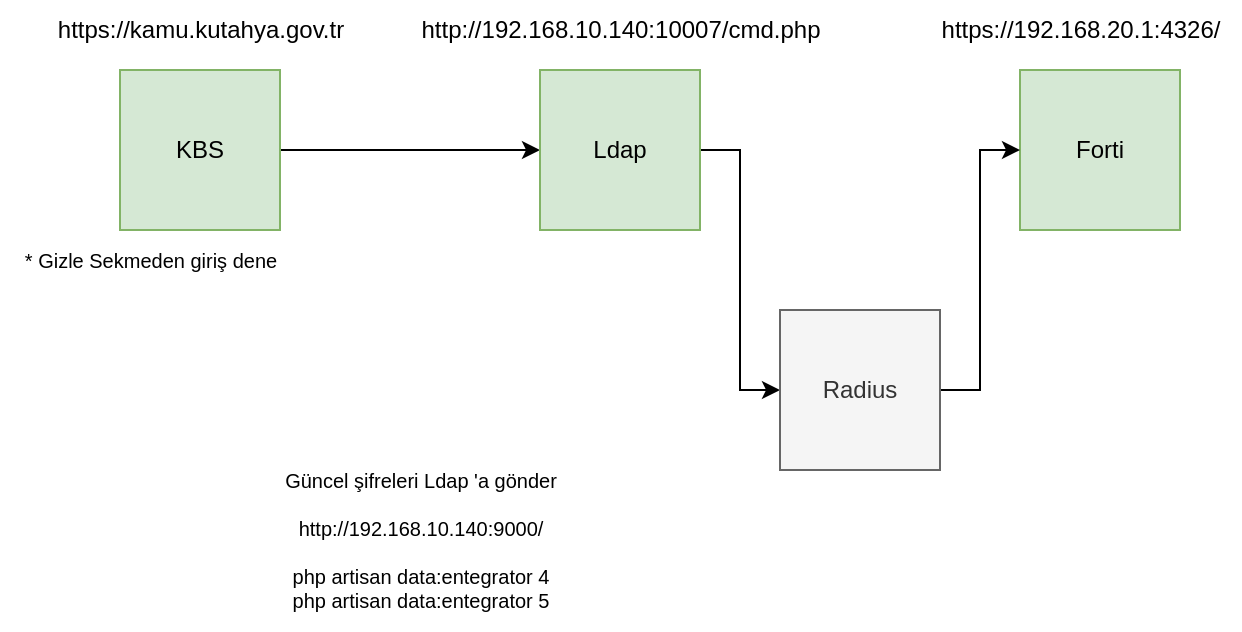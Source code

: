 <mxfile version="20.8.1" type="github">
  <diagram id="n8Z6SS6ofK7uxzqAPtRN" name="Page-1">
    <mxGraphModel dx="848" dy="605" grid="1" gridSize="10" guides="1" tooltips="1" connect="1" arrows="1" fold="1" page="1" pageScale="1" pageWidth="850" pageHeight="1100" math="0" shadow="0">
      <root>
        <mxCell id="0" />
        <mxCell id="1" parent="0" />
        <mxCell id="UQOwW32ChrhTyCgGbpYT-5" style="edgeStyle=orthogonalEdgeStyle;rounded=0;orthogonalLoop=1;jettySize=auto;html=1;exitX=1;exitY=0.5;exitDx=0;exitDy=0;entryX=0;entryY=0.5;entryDx=0;entryDy=0;" edge="1" parent="1" source="UQOwW32ChrhTyCgGbpYT-1" target="UQOwW32ChrhTyCgGbpYT-2">
          <mxGeometry relative="1" as="geometry" />
        </mxCell>
        <mxCell id="UQOwW32ChrhTyCgGbpYT-1" value="KBS" style="whiteSpace=wrap;html=1;aspect=fixed;fillColor=#d5e8d4;strokeColor=#82b366;" vertex="1" parent="1">
          <mxGeometry x="100" y="160" width="80" height="80" as="geometry" />
        </mxCell>
        <mxCell id="UQOwW32ChrhTyCgGbpYT-10" style="edgeStyle=orthogonalEdgeStyle;rounded=0;orthogonalLoop=1;jettySize=auto;html=1;exitX=1;exitY=0.5;exitDx=0;exitDy=0;entryX=0;entryY=0.5;entryDx=0;entryDy=0;" edge="1" parent="1" source="UQOwW32ChrhTyCgGbpYT-2" target="UQOwW32ChrhTyCgGbpYT-4">
          <mxGeometry relative="1" as="geometry" />
        </mxCell>
        <mxCell id="UQOwW32ChrhTyCgGbpYT-2" value="Ldap" style="whiteSpace=wrap;html=1;aspect=fixed;fillColor=#d5e8d4;strokeColor=#82b366;" vertex="1" parent="1">
          <mxGeometry x="310" y="160" width="80" height="80" as="geometry" />
        </mxCell>
        <mxCell id="UQOwW32ChrhTyCgGbpYT-3" value="Forti" style="whiteSpace=wrap;html=1;aspect=fixed;fillColor=#d5e8d4;strokeColor=#82b366;" vertex="1" parent="1">
          <mxGeometry x="550" y="160" width="80" height="80" as="geometry" />
        </mxCell>
        <mxCell id="UQOwW32ChrhTyCgGbpYT-11" style="edgeStyle=orthogonalEdgeStyle;rounded=0;orthogonalLoop=1;jettySize=auto;html=1;exitX=1;exitY=0.5;exitDx=0;exitDy=0;entryX=0;entryY=0.5;entryDx=0;entryDy=0;" edge="1" parent="1" source="UQOwW32ChrhTyCgGbpYT-4" target="UQOwW32ChrhTyCgGbpYT-3">
          <mxGeometry relative="1" as="geometry" />
        </mxCell>
        <mxCell id="UQOwW32ChrhTyCgGbpYT-4" value="Radius" style="whiteSpace=wrap;html=1;aspect=fixed;fillColor=#f5f5f5;strokeColor=#666666;fontColor=#333333;" vertex="1" parent="1">
          <mxGeometry x="430" y="280" width="80" height="80" as="geometry" />
        </mxCell>
        <mxCell id="UQOwW32ChrhTyCgGbpYT-7" value="https://kamu.kutahya.gov.tr" style="text;html=1;align=center;verticalAlign=middle;resizable=0;points=[];autosize=1;strokeColor=none;fillColor=none;" vertex="1" parent="1">
          <mxGeometry x="55" y="125" width="170" height="30" as="geometry" />
        </mxCell>
        <mxCell id="UQOwW32ChrhTyCgGbpYT-8" value="http://192.168.10.140:10007/cmd.php" style="text;html=1;align=center;verticalAlign=middle;resizable=0;points=[];autosize=1;strokeColor=none;fillColor=none;" vertex="1" parent="1">
          <mxGeometry x="240" y="125" width="220" height="30" as="geometry" />
        </mxCell>
        <mxCell id="UQOwW32ChrhTyCgGbpYT-9" value="https://192.168.20.1:4326/" style="text;html=1;align=center;verticalAlign=middle;resizable=0;points=[];autosize=1;strokeColor=none;fillColor=none;" vertex="1" parent="1">
          <mxGeometry x="500" y="125" width="160" height="30" as="geometry" />
        </mxCell>
        <mxCell id="UQOwW32ChrhTyCgGbpYT-12" value="* Gizle Sekmeden giriş dene" style="text;html=1;align=center;verticalAlign=middle;resizable=0;points=[];autosize=1;strokeColor=none;fillColor=none;fontSize=10;" vertex="1" parent="1">
          <mxGeometry x="40" y="240" width="150" height="30" as="geometry" />
        </mxCell>
        <mxCell id="UQOwW32ChrhTyCgGbpYT-13" value="Güncel şifreleri Ldap &#39;a gönder&lt;br&gt;&lt;br&gt;http://192.168.10.140:9000/&lt;br&gt;&lt;br style=&quot;border-color: var(--border-color);&quot;&gt;php artisan data:entegrator 4&lt;br style=&quot;border-color: var(--border-color);&quot;&gt;php artisan data:entegrator 5" style="text;html=1;align=center;verticalAlign=middle;resizable=0;points=[];autosize=1;strokeColor=none;fillColor=none;fontSize=10;" vertex="1" parent="1">
          <mxGeometry x="170" y="350" width="160" height="90" as="geometry" />
        </mxCell>
      </root>
    </mxGraphModel>
  </diagram>
</mxfile>
